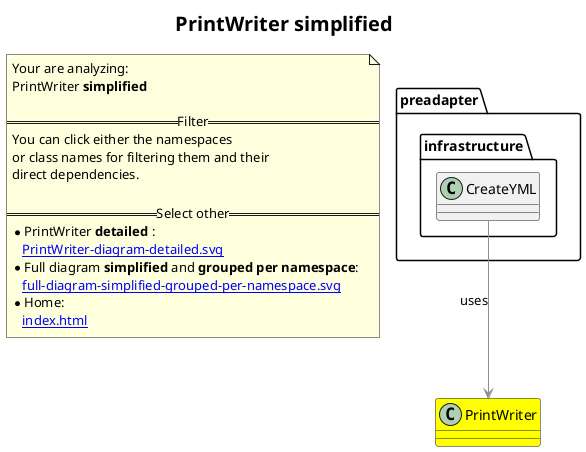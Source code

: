 @startuml
skinparam linetype ortho
title <size:20>PrintWriter **simplified** </size>
note "Your are analyzing:\nPrintWriter **simplified** \n\n==Filter==\nYou can click either the namespaces \nor class names for filtering them and their\ndirect dependencies.\n\n==Select other==\n* PrintWriter **detailed** :\n   [[PrintWriter-diagram-detailed.svg]]\n* Full diagram **simplified** and **grouped per namespace**:\n   [[full-diagram-simplified-grouped-per-namespace.svg]]\n* Home:\n   [[index.html]]" as FloatingNote
class PrintWriter [[PrintWriter-diagram-simplified.svg]] #yellow {
}
  class preadapter.infrastructure.CreateYML [[preadapter.infrastructure.CreateYML-diagram-simplified.svg]]  {
  }
 ' *************************************** 
 ' *************************************** 
 ' *************************************** 
' Class relations extracted from namespace:
' 
' Class relations extracted from namespace:
' preadapter.infrastructure
preadapter.infrastructure.CreateYML -[#909090]-> PrintWriter  : uses 
@enduml
